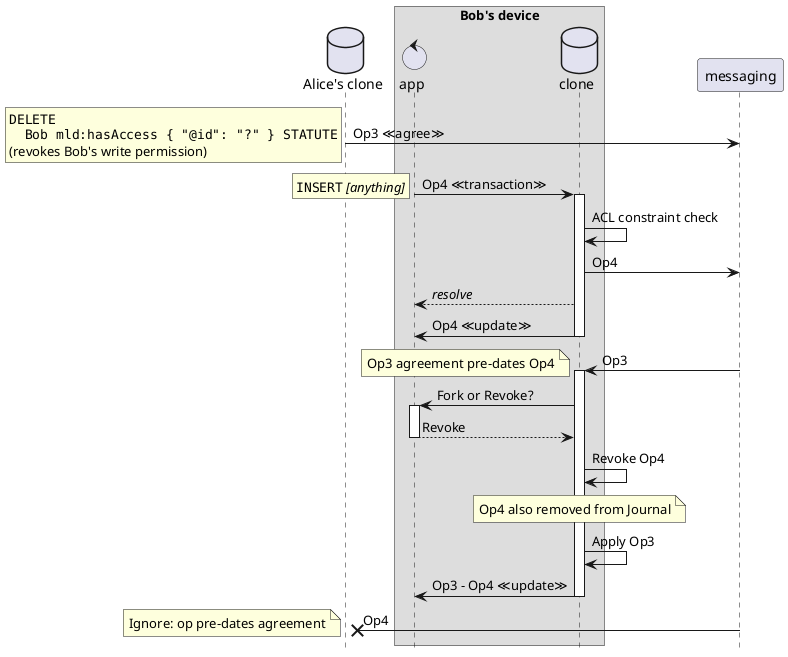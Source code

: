 @startuml
'https://plantuml.com/sequence-diagram

hide footbox

database "Alice's clone" as genesis
box Bob's device
control "app" as proc2
database "clone" as clone2
end box

genesis -> messaging: Op3 ≪agree≫
rnote left
<code>
DELETE
  Bob mld:hasAccess { "@id": "?" } STATUTE
</code>
(revokes Bob's write permission)
end note

proc2 -> clone2 ++: Op4 ≪transaction≫
rnote left: ""INSERT"" //[anything]//

clone2 -> clone2: ACL constraint check

clone2 -> messaging: Op4
clone2 --> proc2: //resolve//
clone2 -> proc2 --: Op4 ≪update≫

messaging -> clone2 ++: Op3
note left: Op3 agreement pre-dates Op4
clone2 -> proc2 ++: Fork or Revoke?
proc2 --> clone2 --: Revoke
clone2 -> clone2: Revoke Op4
note over clone2: Op4 also removed from Journal
clone2 -> clone2: Apply Op3
clone2 -> proc2 --: Op3 - Op4 ≪update≫

messaging -x genesis : Op4
note left: Ignore: op pre-dates agreement

@enduml